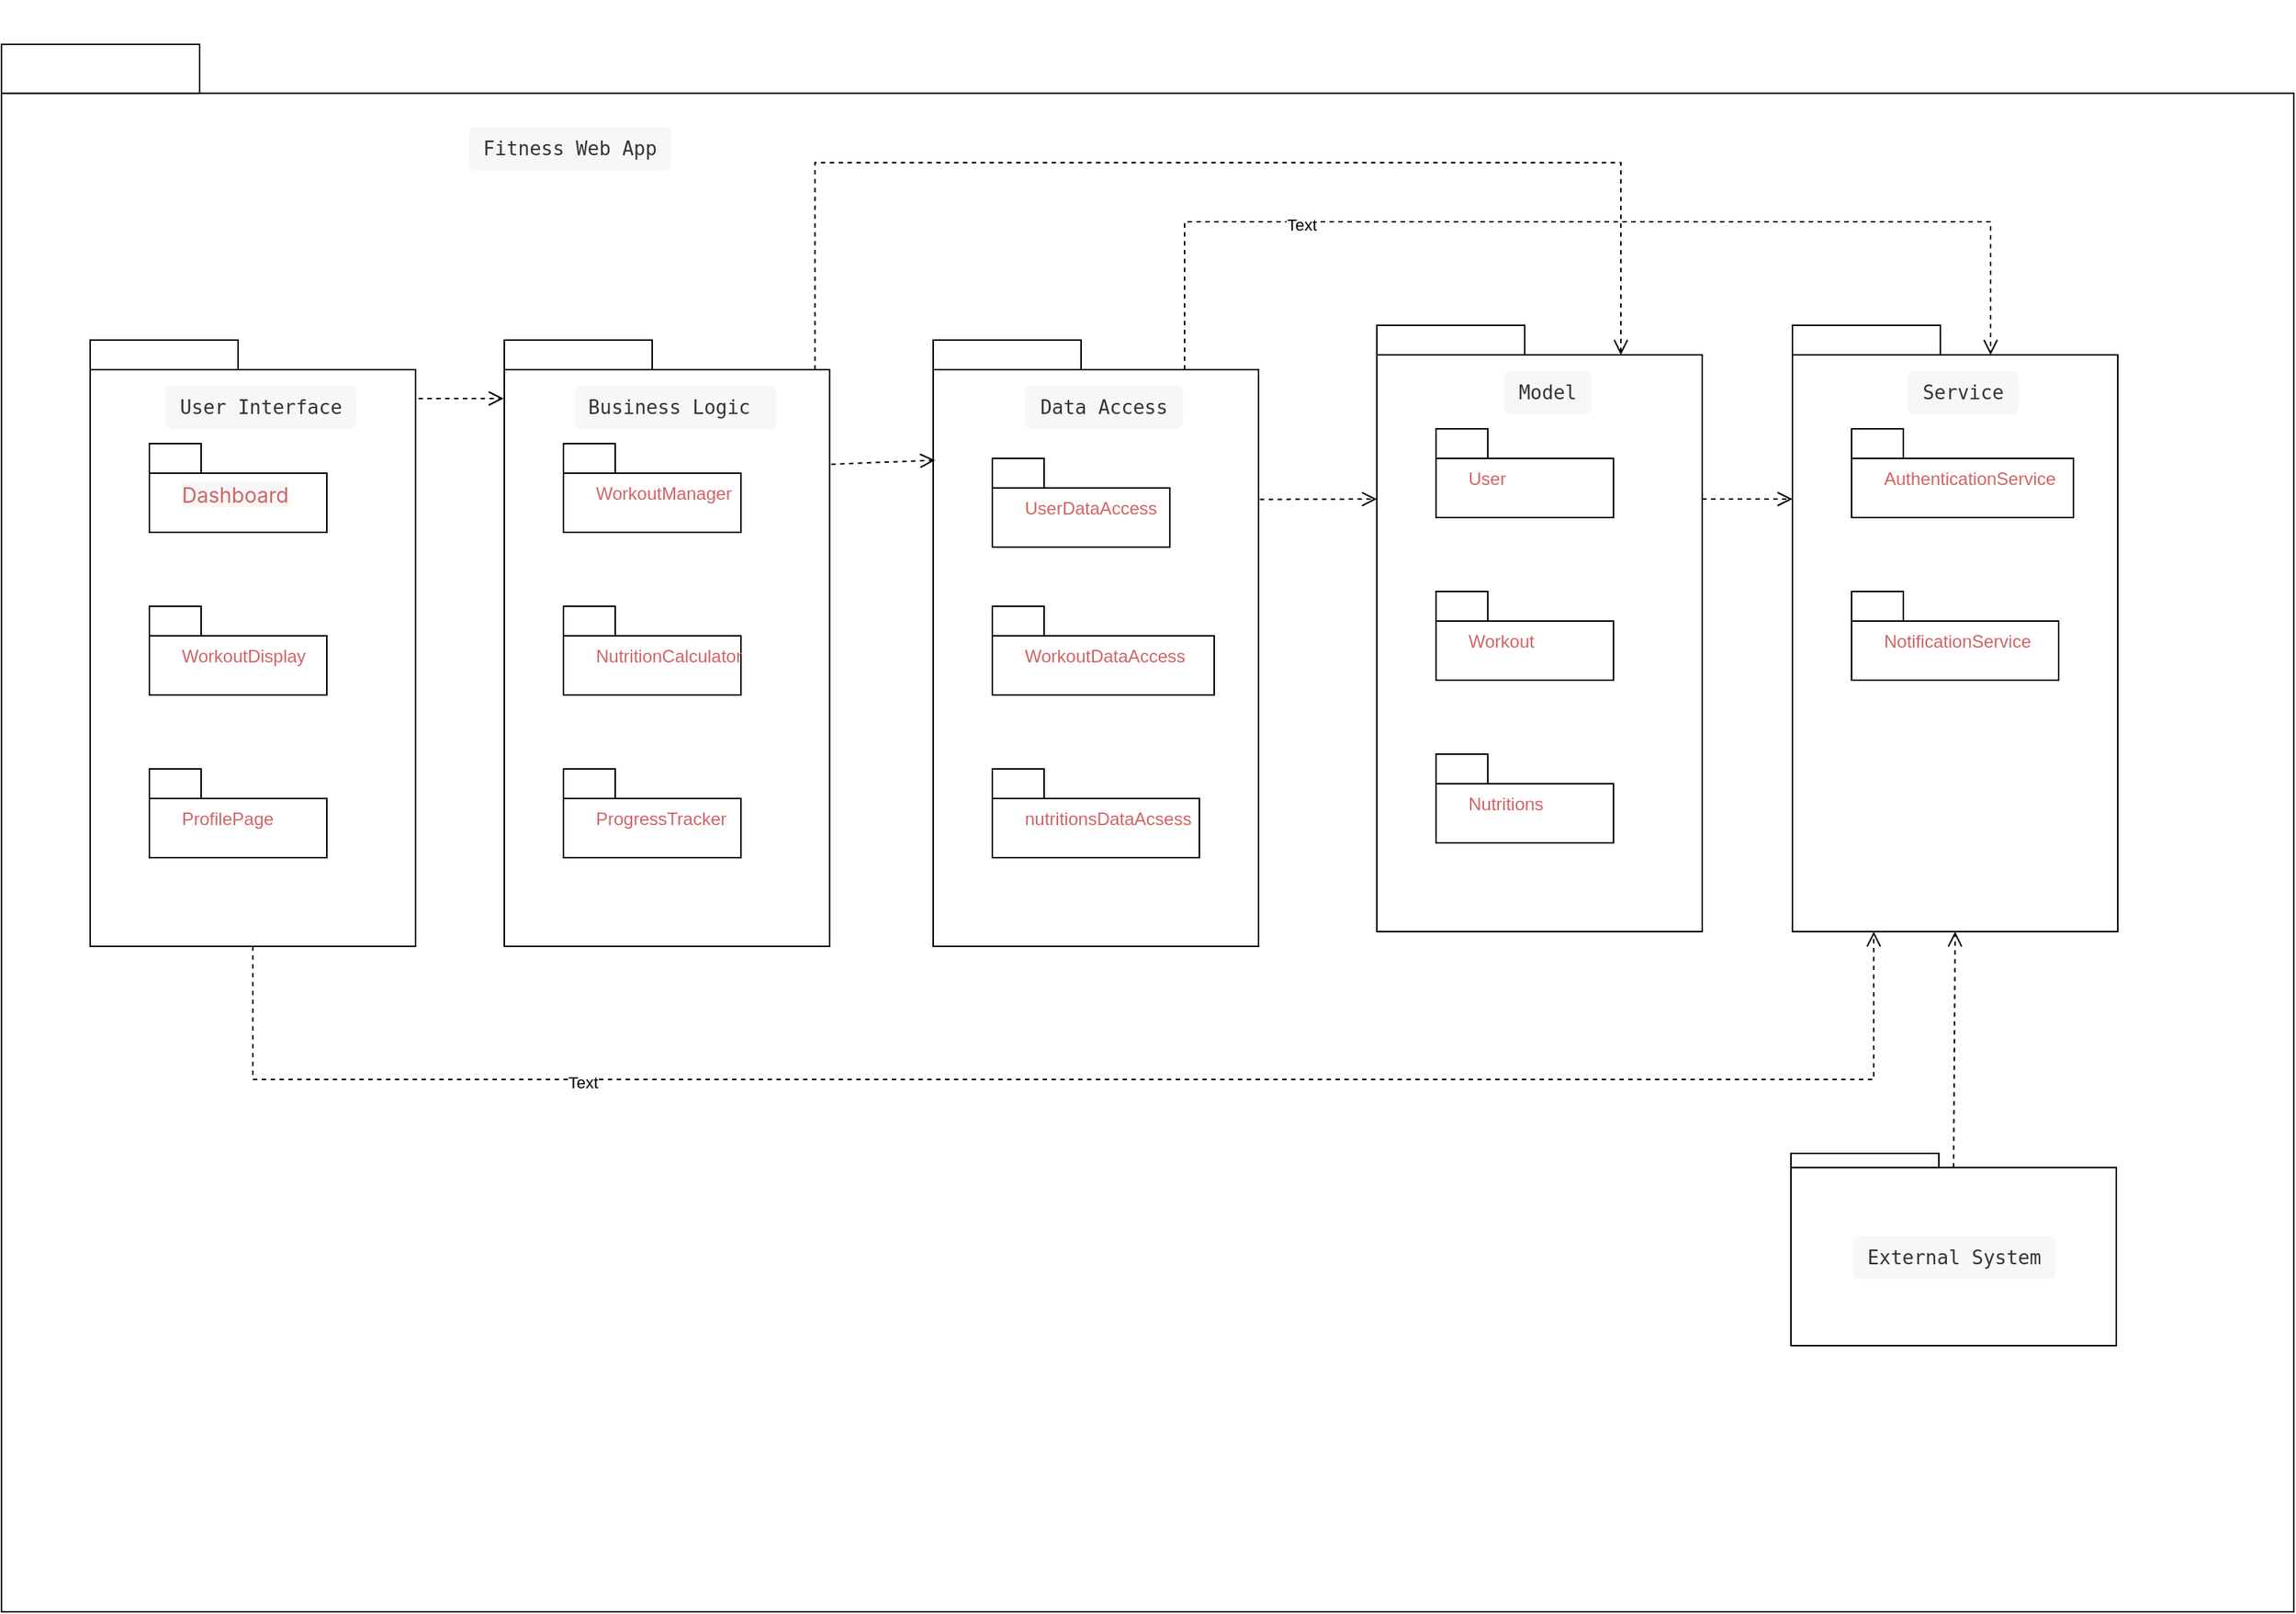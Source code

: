 <mxfile version="22.1.17" type="github">
  <diagram name="Page-1" id="x_uMSooGgsukZ-Ix-U7x">
    <mxGraphModel dx="2345" dy="949" grid="1" gridSize="10" guides="1" tooltips="1" connect="1" arrows="1" fold="1" page="1" pageScale="1" pageWidth="827" pageHeight="1169" math="0" shadow="0">
      <root>
        <mxCell id="0" />
        <mxCell id="1" parent="0" />
        <mxCell id="Omg0Aai6-efXcpIrVsby-10" value="" style="group" parent="1" vertex="1" connectable="0">
          <mxGeometry x="30" y="60" width="1550" height="1090" as="geometry" />
        </mxCell>
        <mxCell id="Omg0Aai6-efXcpIrVsby-3" value="" style="rounded=0;whiteSpace=wrap;html=1;" parent="Omg0Aai6-efXcpIrVsby-10" vertex="1">
          <mxGeometry y="63.09" width="1550" height="1026.91" as="geometry" />
        </mxCell>
        <mxCell id="Omg0Aai6-efXcpIrVsby-6" value="" style="rounded=0;whiteSpace=wrap;html=1;" parent="Omg0Aai6-efXcpIrVsby-10" vertex="1">
          <mxGeometry y="30" width="134" height="33.09" as="geometry" />
        </mxCell>
        <mxCell id="Omg0Aai6-efXcpIrVsby-4" value="&lt;pre style=&quot;box-sizing: border-box; border: 0px; font-variant-numeric: inherit; font-variant-east-asian: inherit; font-variant-alternates: inherit; font-variant-position: inherit; font-stretch: inherit; font-size: 13px; line-height: 19.5px; font-optical-sizing: inherit; font-kerning: inherit; font-feature-settings: inherit; font-variation-settings: inherit; vertical-align: baseline; cursor: text; counter-reset: list-0 0; text-align: left; color: rgb(52, 52, 52) !important; margin-top: 5px !important; margin-bottom: 5px !important; padding: 5px 10px !important; overflow: hidden !important; background: rgb(247, 247, 247) !important; border-radius: 4px !important;&quot;&gt;Fitness Web App&lt;/pre&gt;" style="text;html=1;align=center;verticalAlign=middle;resizable=0;points=[];autosize=1;strokeColor=none;fillColor=none;" parent="Omg0Aai6-efXcpIrVsby-10" vertex="1">
          <mxGeometry x="309" y="75.455" width="150" height="50" as="geometry" />
        </mxCell>
        <mxCell id="Omg0Aai6-efXcpIrVsby-17" value="" style="group" parent="Omg0Aai6-efXcpIrVsby-10" vertex="1" connectable="0">
          <mxGeometry x="60" y="230" width="270" height="460" as="geometry" />
        </mxCell>
        <mxCell id="Omg0Aai6-efXcpIrVsby-14" value="" style="rounded=0;whiteSpace=wrap;html=1;" parent="Omg0Aai6-efXcpIrVsby-17" vertex="1">
          <mxGeometry y="20" width="220" height="390" as="geometry" />
        </mxCell>
        <mxCell id="Omg0Aai6-efXcpIrVsby-16" value="" style="rounded=0;whiteSpace=wrap;html=1;" parent="Omg0Aai6-efXcpIrVsby-17" vertex="1">
          <mxGeometry width="100" height="20" as="geometry" />
        </mxCell>
        <mxCell id="Omg0Aai6-efXcpIrVsby-15" value="&lt;pre style=&quot;box-sizing: border-box; border: 0px; font-variant-numeric: inherit; font-variant-east-asian: inherit; font-variant-alternates: inherit; font-variant-position: inherit; font-stretch: inherit; line-height: 19.5px; font-optical-sizing: inherit; font-kerning: inherit; font-feature-settings: inherit; font-variation-settings: inherit; vertical-align: baseline; cursor: text; counter-reset: list-0 0; text-align: left; color: rgb(52, 52, 52) !important; margin-top: 5px !important; margin-bottom: 5px !important; padding: 5px 10px !important; overflow: hidden !important; background: rgb(247, 247, 247) !important; border-radius: 4px !important; font-size: 13px;&quot;&gt;User Interface&lt;br&gt;&lt;/pre&gt;" style="text;html=1;align=center;verticalAlign=middle;resizable=0;points=[];autosize=1;strokeColor=none;fillColor=none;fontSize=13;" parent="Omg0Aai6-efXcpIrVsby-17" vertex="1">
          <mxGeometry x="45" y="20" width="140" height="50" as="geometry" />
        </mxCell>
        <mxCell id="Omg0Aai6-efXcpIrVsby-21" value="" style="group" parent="Omg0Aai6-efXcpIrVsby-17" vertex="1" connectable="0">
          <mxGeometry x="40" y="70" width="120" height="60" as="geometry" />
        </mxCell>
        <mxCell id="Omg0Aai6-efXcpIrVsby-18" value="" style="rounded=0;whiteSpace=wrap;html=1;" parent="Omg0Aai6-efXcpIrVsby-21" vertex="1">
          <mxGeometry y="20" width="120" height="40" as="geometry" />
        </mxCell>
        <mxCell id="Omg0Aai6-efXcpIrVsby-19" value="&lt;span style=&quot;color: rgb(209, 100, 100); font-family: -apple-system, BlinkMacSystemFont, &amp;quot;Segoe UI&amp;quot;, roboto, &amp;quot;Helvetica Neue&amp;quot;, helvetica, arial, sans-serif; font-size: 14px; font-style: normal; font-variant-ligatures: normal; font-variant-caps: normal; font-weight: 400; letter-spacing: normal; orphans: 2; text-align: left; text-indent: 0px; text-transform: none; widows: 2; word-spacing: 0px; -webkit-text-stroke-width: 0px; background-color: rgb(247, 247, 247); text-decoration-thickness: initial; text-decoration-style: initial; text-decoration-color: initial; float: none; display: inline !important;&quot;&gt;Dashboard&lt;/span&gt;" style="text;whiteSpace=wrap;html=1;" parent="Omg0Aai6-efXcpIrVsby-21" vertex="1">
          <mxGeometry x="20" y="20" width="100" height="40" as="geometry" />
        </mxCell>
        <mxCell id="Omg0Aai6-efXcpIrVsby-20" value="" style="rounded=0;whiteSpace=wrap;html=1;" parent="Omg0Aai6-efXcpIrVsby-21" vertex="1">
          <mxGeometry width="35" height="20" as="geometry" />
        </mxCell>
        <mxCell id="Omg0Aai6-efXcpIrVsby-26" value="" style="group" parent="Omg0Aai6-efXcpIrVsby-17" vertex="1" connectable="0">
          <mxGeometry x="40" y="290" width="120" height="60" as="geometry" />
        </mxCell>
        <mxCell id="Omg0Aai6-efXcpIrVsby-27" value="" style="rounded=0;whiteSpace=wrap;html=1;" parent="Omg0Aai6-efXcpIrVsby-26" vertex="1">
          <mxGeometry y="20" width="120" height="40" as="geometry" />
        </mxCell>
        <mxCell id="Omg0Aai6-efXcpIrVsby-28" value="&lt;font color=&quot;#d16464&quot;&gt;ProfilePage&lt;/font&gt;" style="text;whiteSpace=wrap;html=1;" parent="Omg0Aai6-efXcpIrVsby-26" vertex="1">
          <mxGeometry x="20" y="20" width="100" height="40" as="geometry" />
        </mxCell>
        <mxCell id="Omg0Aai6-efXcpIrVsby-29" value="" style="rounded=0;whiteSpace=wrap;html=1;" parent="Omg0Aai6-efXcpIrVsby-26" vertex="1">
          <mxGeometry width="35" height="20" as="geometry" />
        </mxCell>
        <mxCell id="Omg0Aai6-efXcpIrVsby-22" value="" style="group" parent="Omg0Aai6-efXcpIrVsby-17" vertex="1" connectable="0">
          <mxGeometry x="40" y="180" width="120" height="60" as="geometry" />
        </mxCell>
        <mxCell id="Omg0Aai6-efXcpIrVsby-23" value="" style="rounded=0;whiteSpace=wrap;html=1;" parent="Omg0Aai6-efXcpIrVsby-22" vertex="1">
          <mxGeometry y="20" width="120" height="40" as="geometry" />
        </mxCell>
        <mxCell id="Omg0Aai6-efXcpIrVsby-24" value="&lt;font color=&quot;#d16464&quot;&gt;WorkoutDisplay&lt;/font&gt;" style="text;whiteSpace=wrap;html=1;" parent="Omg0Aai6-efXcpIrVsby-22" vertex="1">
          <mxGeometry x="20" y="20" width="100" height="40" as="geometry" />
        </mxCell>
        <mxCell id="Omg0Aai6-efXcpIrVsby-25" value="" style="rounded=0;whiteSpace=wrap;html=1;" parent="Omg0Aai6-efXcpIrVsby-22" vertex="1">
          <mxGeometry width="35" height="20" as="geometry" />
        </mxCell>
        <mxCell id="Omg0Aai6-efXcpIrVsby-34" value="" style="group" parent="Omg0Aai6-efXcpIrVsby-10" vertex="1" connectable="0">
          <mxGeometry x="340" y="230" width="270" height="460" as="geometry" />
        </mxCell>
        <mxCell id="Omg0Aai6-efXcpIrVsby-35" value="" style="rounded=0;whiteSpace=wrap;html=1;" parent="Omg0Aai6-efXcpIrVsby-34" vertex="1">
          <mxGeometry y="20" width="220" height="390" as="geometry" />
        </mxCell>
        <mxCell id="Omg0Aai6-efXcpIrVsby-36" value="" style="rounded=0;whiteSpace=wrap;html=1;" parent="Omg0Aai6-efXcpIrVsby-34" vertex="1">
          <mxGeometry width="100" height="20" as="geometry" />
        </mxCell>
        <mxCell id="Omg0Aai6-efXcpIrVsby-37" value="&lt;pre style=&quot;box-sizing: border-box; border: 0px; font-variant-numeric: inherit; font-variant-east-asian: inherit; font-variant-alternates: inherit; font-variant-position: inherit; font-stretch: inherit; line-height: 19.5px; font-optical-sizing: inherit; font-kerning: inherit; font-feature-settings: inherit; font-variation-settings: inherit; vertical-align: baseline; cursor: text; counter-reset: list-0 0; text-align: left; color: rgb(52, 52, 52) !important; margin-top: 5px !important; margin-bottom: 5px !important; padding: 5px 10px !important; overflow: hidden !important; background: rgb(247, 247, 247) !important; border-radius: 4px !important; font-size: 13px;&quot;&gt;Business Logic &lt;br&gt;&lt;/pre&gt;" style="text;html=1;align=center;verticalAlign=middle;resizable=0;points=[];autosize=1;strokeColor=none;fillColor=none;fontSize=13;" parent="Omg0Aai6-efXcpIrVsby-34" vertex="1">
          <mxGeometry x="40" y="20" width="150" height="50" as="geometry" />
        </mxCell>
        <mxCell id="Omg0Aai6-efXcpIrVsby-38" value="" style="group" parent="Omg0Aai6-efXcpIrVsby-34" vertex="1" connectable="0">
          <mxGeometry x="40" y="70" width="120" height="60" as="geometry" />
        </mxCell>
        <mxCell id="Omg0Aai6-efXcpIrVsby-39" value="" style="rounded=0;whiteSpace=wrap;html=1;" parent="Omg0Aai6-efXcpIrVsby-38" vertex="1">
          <mxGeometry y="20" width="120" height="40" as="geometry" />
        </mxCell>
        <mxCell id="Omg0Aai6-efXcpIrVsby-40" value="&lt;font color=&quot;#d16464&quot;&gt;WorkoutManager&lt;/font&gt;" style="text;whiteSpace=wrap;html=1;" parent="Omg0Aai6-efXcpIrVsby-38" vertex="1">
          <mxGeometry x="20" y="20" width="100" height="40" as="geometry" />
        </mxCell>
        <mxCell id="Omg0Aai6-efXcpIrVsby-41" value="" style="rounded=0;whiteSpace=wrap;html=1;" parent="Omg0Aai6-efXcpIrVsby-38" vertex="1">
          <mxGeometry width="35" height="20" as="geometry" />
        </mxCell>
        <mxCell id="Omg0Aai6-efXcpIrVsby-42" value="" style="group" parent="Omg0Aai6-efXcpIrVsby-34" vertex="1" connectable="0">
          <mxGeometry x="40" y="290" width="120" height="60" as="geometry" />
        </mxCell>
        <mxCell id="Omg0Aai6-efXcpIrVsby-43" value="" style="rounded=0;whiteSpace=wrap;html=1;" parent="Omg0Aai6-efXcpIrVsby-42" vertex="1">
          <mxGeometry y="20" width="120" height="40" as="geometry" />
        </mxCell>
        <mxCell id="Omg0Aai6-efXcpIrVsby-44" value="&lt;font color=&quot;#d16464&quot;&gt;ProgressTracker&lt;/font&gt;" style="text;whiteSpace=wrap;html=1;" parent="Omg0Aai6-efXcpIrVsby-42" vertex="1">
          <mxGeometry x="20" y="20" width="100" height="40" as="geometry" />
        </mxCell>
        <mxCell id="Omg0Aai6-efXcpIrVsby-45" value="" style="rounded=0;whiteSpace=wrap;html=1;" parent="Omg0Aai6-efXcpIrVsby-42" vertex="1">
          <mxGeometry width="35" height="20" as="geometry" />
        </mxCell>
        <mxCell id="Omg0Aai6-efXcpIrVsby-46" value="" style="group" parent="Omg0Aai6-efXcpIrVsby-34" vertex="1" connectable="0">
          <mxGeometry x="40" y="180" width="120" height="60" as="geometry" />
        </mxCell>
        <mxCell id="Omg0Aai6-efXcpIrVsby-47" value="" style="rounded=0;whiteSpace=wrap;html=1;" parent="Omg0Aai6-efXcpIrVsby-46" vertex="1">
          <mxGeometry y="20" width="120" height="40" as="geometry" />
        </mxCell>
        <mxCell id="Omg0Aai6-efXcpIrVsby-48" value="&lt;font color=&quot;#d16464&quot;&gt;NutritionCalculator&lt;/font&gt;" style="text;whiteSpace=wrap;html=1;" parent="Omg0Aai6-efXcpIrVsby-46" vertex="1">
          <mxGeometry x="20" y="20" width="100" height="40" as="geometry" />
        </mxCell>
        <mxCell id="Omg0Aai6-efXcpIrVsby-49" value="" style="rounded=0;whiteSpace=wrap;html=1;" parent="Omg0Aai6-efXcpIrVsby-46" vertex="1">
          <mxGeometry width="35" height="20" as="geometry" />
        </mxCell>
        <mxCell id="Omg0Aai6-efXcpIrVsby-84" value="" style="group" parent="Omg0Aai6-efXcpIrVsby-10" vertex="1" connectable="0">
          <mxGeometry x="930" y="220" width="270" height="460" as="geometry" />
        </mxCell>
        <mxCell id="Omg0Aai6-efXcpIrVsby-85" value="" style="rounded=0;whiteSpace=wrap;html=1;" parent="Omg0Aai6-efXcpIrVsby-84" vertex="1">
          <mxGeometry y="20" width="220" height="390" as="geometry" />
        </mxCell>
        <mxCell id="Omg0Aai6-efXcpIrVsby-86" value="" style="rounded=0;whiteSpace=wrap;html=1;" parent="Omg0Aai6-efXcpIrVsby-84" vertex="1">
          <mxGeometry width="100" height="20" as="geometry" />
        </mxCell>
        <mxCell id="Omg0Aai6-efXcpIrVsby-87" value="&lt;pre style=&quot;box-sizing: border-box; border: 0px; font-variant-numeric: inherit; font-variant-east-asian: inherit; font-variant-alternates: inherit; font-variant-position: inherit; font-stretch: inherit; line-height: 19.5px; font-optical-sizing: inherit; font-kerning: inherit; font-feature-settings: inherit; font-variation-settings: inherit; vertical-align: baseline; cursor: text; counter-reset: list-0 0; text-align: left; color: rgb(52, 52, 52) !important; margin-top: 5px !important; margin-bottom: 5px !important; padding: 5px 10px !important; overflow: hidden !important; background: rgb(247, 247, 247) !important; border-radius: 4px !important; font-size: 13px;&quot;&gt;Model&lt;br&gt;&lt;/pre&gt;" style="text;html=1;align=center;verticalAlign=middle;resizable=0;points=[];autosize=1;strokeColor=none;fillColor=none;fontSize=13;" parent="Omg0Aai6-efXcpIrVsby-84" vertex="1">
          <mxGeometry x="75" y="20" width="80" height="50" as="geometry" />
        </mxCell>
        <mxCell id="Omg0Aai6-efXcpIrVsby-88" value="" style="group" parent="Omg0Aai6-efXcpIrVsby-84" vertex="1" connectable="0">
          <mxGeometry x="40" y="70" width="120" height="60" as="geometry" />
        </mxCell>
        <mxCell id="Omg0Aai6-efXcpIrVsby-89" value="" style="rounded=0;whiteSpace=wrap;html=1;" parent="Omg0Aai6-efXcpIrVsby-88" vertex="1">
          <mxGeometry y="20" width="120" height="40" as="geometry" />
        </mxCell>
        <mxCell id="Omg0Aai6-efXcpIrVsby-90" value="&lt;font color=&quot;#d16464&quot;&gt;User&lt;/font&gt;" style="text;whiteSpace=wrap;html=1;" parent="Omg0Aai6-efXcpIrVsby-88" vertex="1">
          <mxGeometry x="20" y="20" width="100" height="40" as="geometry" />
        </mxCell>
        <mxCell id="Omg0Aai6-efXcpIrVsby-91" value="" style="rounded=0;whiteSpace=wrap;html=1;" parent="Omg0Aai6-efXcpIrVsby-88" vertex="1">
          <mxGeometry width="35" height="20" as="geometry" />
        </mxCell>
        <mxCell id="Omg0Aai6-efXcpIrVsby-92" value="" style="group" parent="Omg0Aai6-efXcpIrVsby-84" vertex="1" connectable="0">
          <mxGeometry x="40" y="290" width="120" height="60" as="geometry" />
        </mxCell>
        <mxCell id="Omg0Aai6-efXcpIrVsby-93" value="" style="rounded=0;whiteSpace=wrap;html=1;" parent="Omg0Aai6-efXcpIrVsby-92" vertex="1">
          <mxGeometry y="20" width="120" height="40" as="geometry" />
        </mxCell>
        <mxCell id="Omg0Aai6-efXcpIrVsby-94" value="&lt;font color=&quot;#d16464&quot;&gt;Nutritions&lt;/font&gt;" style="text;whiteSpace=wrap;html=1;" parent="Omg0Aai6-efXcpIrVsby-92" vertex="1">
          <mxGeometry x="20" y="20" width="100" height="40" as="geometry" />
        </mxCell>
        <mxCell id="Omg0Aai6-efXcpIrVsby-95" value="" style="rounded=0;whiteSpace=wrap;html=1;" parent="Omg0Aai6-efXcpIrVsby-92" vertex="1">
          <mxGeometry width="35" height="20" as="geometry" />
        </mxCell>
        <mxCell id="Omg0Aai6-efXcpIrVsby-96" value="" style="group" parent="Omg0Aai6-efXcpIrVsby-84" vertex="1" connectable="0">
          <mxGeometry x="40" y="180" width="120" height="60" as="geometry" />
        </mxCell>
        <mxCell id="Omg0Aai6-efXcpIrVsby-97" value="" style="rounded=0;whiteSpace=wrap;html=1;" parent="Omg0Aai6-efXcpIrVsby-96" vertex="1">
          <mxGeometry y="20" width="120" height="40" as="geometry" />
        </mxCell>
        <mxCell id="Omg0Aai6-efXcpIrVsby-98" value="&lt;font color=&quot;#d16464&quot;&gt;Workout&lt;/font&gt;" style="text;whiteSpace=wrap;html=1;" parent="Omg0Aai6-efXcpIrVsby-96" vertex="1">
          <mxGeometry x="20" y="20" width="100" height="40" as="geometry" />
        </mxCell>
        <mxCell id="Omg0Aai6-efXcpIrVsby-99" value="" style="rounded=0;whiteSpace=wrap;html=1;" parent="Omg0Aai6-efXcpIrVsby-96" vertex="1">
          <mxGeometry width="35" height="20" as="geometry" />
        </mxCell>
        <mxCell id="Omg0Aai6-efXcpIrVsby-68" value="" style="group" parent="Omg0Aai6-efXcpIrVsby-10" vertex="1" connectable="0">
          <mxGeometry x="630" y="230" width="270" height="460" as="geometry" />
        </mxCell>
        <mxCell id="Omg0Aai6-efXcpIrVsby-69" value="" style="rounded=0;whiteSpace=wrap;html=1;" parent="Omg0Aai6-efXcpIrVsby-68" vertex="1">
          <mxGeometry y="20" width="220" height="390" as="geometry" />
        </mxCell>
        <mxCell id="Omg0Aai6-efXcpIrVsby-70" value="" style="rounded=0;whiteSpace=wrap;html=1;" parent="Omg0Aai6-efXcpIrVsby-68" vertex="1">
          <mxGeometry width="100" height="20" as="geometry" />
        </mxCell>
        <mxCell id="Omg0Aai6-efXcpIrVsby-71" value="&lt;pre style=&quot;box-sizing: border-box; border: 0px; font-variant-numeric: inherit; font-variant-east-asian: inherit; font-variant-alternates: inherit; font-variant-position: inherit; font-stretch: inherit; line-height: 19.5px; font-optical-sizing: inherit; font-kerning: inherit; font-feature-settings: inherit; font-variation-settings: inherit; vertical-align: baseline; cursor: text; counter-reset: list-0 0; text-align: left; color: rgb(52, 52, 52) !important; margin-top: 5px !important; margin-bottom: 5px !important; padding: 5px 10px !important; overflow: hidden !important; background: rgb(247, 247, 247) !important; border-radius: 4px !important; font-size: 13px;&quot;&gt;Data Access&lt;br&gt;&lt;/pre&gt;" style="text;html=1;align=center;verticalAlign=middle;resizable=0;points=[];autosize=1;strokeColor=none;fillColor=none;fontSize=13;" parent="Omg0Aai6-efXcpIrVsby-68" vertex="1">
          <mxGeometry x="55" y="20" width="120" height="50" as="geometry" />
        </mxCell>
        <mxCell id="Omg0Aai6-efXcpIrVsby-72" value="" style="group" parent="Omg0Aai6-efXcpIrVsby-68" vertex="1" connectable="0">
          <mxGeometry x="40" y="80" width="120" height="60" as="geometry" />
        </mxCell>
        <mxCell id="Omg0Aai6-efXcpIrVsby-73" value="" style="rounded=0;whiteSpace=wrap;html=1;" parent="Omg0Aai6-efXcpIrVsby-72" vertex="1">
          <mxGeometry y="20" width="120" height="40" as="geometry" />
        </mxCell>
        <mxCell id="Omg0Aai6-efXcpIrVsby-74" value="&lt;font color=&quot;#d16464&quot;&gt;UserDataAccess&lt;/font&gt;" style="text;whiteSpace=wrap;html=1;" parent="Omg0Aai6-efXcpIrVsby-72" vertex="1">
          <mxGeometry x="20" y="20" width="100" height="40" as="geometry" />
        </mxCell>
        <mxCell id="Omg0Aai6-efXcpIrVsby-75" value="" style="rounded=0;whiteSpace=wrap;html=1;" parent="Omg0Aai6-efXcpIrVsby-72" vertex="1">
          <mxGeometry width="35" height="20" as="geometry" />
        </mxCell>
        <mxCell id="Omg0Aai6-efXcpIrVsby-76" value="" style="group" parent="Omg0Aai6-efXcpIrVsby-68" vertex="1" connectable="0">
          <mxGeometry x="40" y="290" width="140" height="60" as="geometry" />
        </mxCell>
        <mxCell id="Omg0Aai6-efXcpIrVsby-77" value="" style="rounded=0;whiteSpace=wrap;html=1;" parent="Omg0Aai6-efXcpIrVsby-76" vertex="1">
          <mxGeometry y="20" width="140" height="40" as="geometry" />
        </mxCell>
        <mxCell id="Omg0Aai6-efXcpIrVsby-78" value="&lt;font color=&quot;#d16464&quot;&gt;nutritionsDataAcsess&lt;/font&gt;" style="text;whiteSpace=wrap;html=1;" parent="Omg0Aai6-efXcpIrVsby-76" vertex="1">
          <mxGeometry x="20" y="20" width="100" height="40" as="geometry" />
        </mxCell>
        <mxCell id="Omg0Aai6-efXcpIrVsby-79" value="" style="rounded=0;whiteSpace=wrap;html=1;" parent="Omg0Aai6-efXcpIrVsby-76" vertex="1">
          <mxGeometry width="35" height="20" as="geometry" />
        </mxCell>
        <mxCell id="Omg0Aai6-efXcpIrVsby-80" value="" style="group" parent="Omg0Aai6-efXcpIrVsby-68" vertex="1" connectable="0">
          <mxGeometry x="40" y="180" width="150" height="60" as="geometry" />
        </mxCell>
        <mxCell id="Omg0Aai6-efXcpIrVsby-81" value="" style="rounded=0;whiteSpace=wrap;html=1;" parent="Omg0Aai6-efXcpIrVsby-80" vertex="1">
          <mxGeometry y="20" width="150" height="40" as="geometry" />
        </mxCell>
        <mxCell id="Omg0Aai6-efXcpIrVsby-82" value="&lt;font color=&quot;#d16464&quot;&gt;WorkoutDataAccess&lt;/font&gt;" style="text;whiteSpace=wrap;html=1;" parent="Omg0Aai6-efXcpIrVsby-80" vertex="1">
          <mxGeometry x="20" y="20" width="100" height="40" as="geometry" />
        </mxCell>
        <mxCell id="Omg0Aai6-efXcpIrVsby-83" value="" style="rounded=0;whiteSpace=wrap;html=1;" parent="Omg0Aai6-efXcpIrVsby-80" vertex="1">
          <mxGeometry width="35" height="20" as="geometry" />
        </mxCell>
        <mxCell id="Omg0Aai6-efXcpIrVsby-100" value="" style="group" parent="Omg0Aai6-efXcpIrVsby-10" vertex="1" connectable="0">
          <mxGeometry x="1211" y="220" width="270" height="460" as="geometry" />
        </mxCell>
        <mxCell id="Omg0Aai6-efXcpIrVsby-101" value="" style="rounded=0;whiteSpace=wrap;html=1;" parent="Omg0Aai6-efXcpIrVsby-100" vertex="1">
          <mxGeometry y="20" width="220" height="390" as="geometry" />
        </mxCell>
        <mxCell id="Omg0Aai6-efXcpIrVsby-102" value="" style="rounded=0;whiteSpace=wrap;html=1;" parent="Omg0Aai6-efXcpIrVsby-100" vertex="1">
          <mxGeometry width="100" height="20" as="geometry" />
        </mxCell>
        <mxCell id="Omg0Aai6-efXcpIrVsby-103" value="&lt;pre style=&quot;box-sizing: border-box; border: 0px; font-variant-numeric: inherit; font-variant-east-asian: inherit; font-variant-alternates: inherit; font-variant-position: inherit; font-stretch: inherit; line-height: 19.5px; font-optical-sizing: inherit; font-kerning: inherit; font-feature-settings: inherit; font-variation-settings: inherit; vertical-align: baseline; cursor: text; counter-reset: list-0 0; text-align: left; color: rgb(52, 52, 52) !important; margin-top: 5px !important; margin-bottom: 5px !important; padding: 5px 10px !important; overflow: hidden !important; background: rgb(247, 247, 247) !important; border-radius: 4px !important; font-size: 13px;&quot;&gt;Service&lt;br&gt;&lt;/pre&gt;" style="text;html=1;align=center;verticalAlign=middle;resizable=0;points=[];autosize=1;strokeColor=none;fillColor=none;fontSize=13;" parent="Omg0Aai6-efXcpIrVsby-100" vertex="1">
          <mxGeometry x="70" y="20" width="90" height="50" as="geometry" />
        </mxCell>
        <mxCell id="Omg0Aai6-efXcpIrVsby-104" value="" style="group" parent="Omg0Aai6-efXcpIrVsby-100" vertex="1" connectable="0">
          <mxGeometry x="40" y="70" width="150" height="60" as="geometry" />
        </mxCell>
        <mxCell id="Omg0Aai6-efXcpIrVsby-105" value="" style="rounded=0;whiteSpace=wrap;html=1;" parent="Omg0Aai6-efXcpIrVsby-104" vertex="1">
          <mxGeometry y="20" width="150" height="40" as="geometry" />
        </mxCell>
        <mxCell id="Omg0Aai6-efXcpIrVsby-106" value="&lt;font color=&quot;#d16464&quot;&gt;AuthenticationService&lt;/font&gt;" style="text;whiteSpace=wrap;html=1;" parent="Omg0Aai6-efXcpIrVsby-104" vertex="1">
          <mxGeometry x="20" y="20" width="100" height="40" as="geometry" />
        </mxCell>
        <mxCell id="Omg0Aai6-efXcpIrVsby-107" value="" style="rounded=0;whiteSpace=wrap;html=1;" parent="Omg0Aai6-efXcpIrVsby-104" vertex="1">
          <mxGeometry width="35" height="20" as="geometry" />
        </mxCell>
        <mxCell id="Omg0Aai6-efXcpIrVsby-112" value="" style="group" parent="Omg0Aai6-efXcpIrVsby-100" vertex="1" connectable="0">
          <mxGeometry x="40" y="180" width="140" height="60" as="geometry" />
        </mxCell>
        <mxCell id="Omg0Aai6-efXcpIrVsby-113" value="" style="rounded=0;whiteSpace=wrap;html=1;" parent="Omg0Aai6-efXcpIrVsby-112" vertex="1">
          <mxGeometry y="20" width="140" height="40" as="geometry" />
        </mxCell>
        <mxCell id="Omg0Aai6-efXcpIrVsby-114" value="&lt;font color=&quot;#d16464&quot;&gt;NotificationService&lt;/font&gt;" style="text;whiteSpace=wrap;html=1;" parent="Omg0Aai6-efXcpIrVsby-112" vertex="1">
          <mxGeometry x="20" y="20" width="100" height="40" as="geometry" />
        </mxCell>
        <mxCell id="Omg0Aai6-efXcpIrVsby-115" value="" style="rounded=0;whiteSpace=wrap;html=1;" parent="Omg0Aai6-efXcpIrVsby-112" vertex="1">
          <mxGeometry width="35" height="20" as="geometry" />
        </mxCell>
        <mxCell id="6h02HKcu4iGIb157T7gl-9" value="" style="html=1;verticalAlign=bottom;endArrow=open;dashed=1;endSize=8;curved=0;rounded=0;exitX=1.009;exitY=0.05;exitDx=0;exitDy=0;exitPerimeter=0;entryX=-0.002;entryY=0.05;entryDx=0;entryDy=0;entryPerimeter=0;" edge="1" parent="Omg0Aai6-efXcpIrVsby-10" source="Omg0Aai6-efXcpIrVsby-14" target="Omg0Aai6-efXcpIrVsby-35">
          <mxGeometry relative="1" as="geometry">
            <mxPoint x="240" y="180" as="sourcePoint" />
            <mxPoint x="160" y="180" as="targetPoint" />
          </mxGeometry>
        </mxCell>
        <mxCell id="6h02HKcu4iGIb157T7gl-10" value="" style="html=1;verticalAlign=bottom;endArrow=open;dashed=1;endSize=8;curved=0;rounded=0;exitX=1.005;exitY=0.164;exitDx=0;exitDy=0;exitPerimeter=0;entryX=0.006;entryY=0.157;entryDx=0;entryDy=0;entryPerimeter=0;" edge="1" parent="Omg0Aai6-efXcpIrVsby-10" source="Omg0Aai6-efXcpIrVsby-35" target="Omg0Aai6-efXcpIrVsby-69">
          <mxGeometry relative="1" as="geometry">
            <mxPoint x="570" y="190" as="sourcePoint" />
            <mxPoint x="490" y="190" as="targetPoint" />
          </mxGeometry>
        </mxCell>
        <mxCell id="6h02HKcu4iGIb157T7gl-14" value="" style="html=1;verticalAlign=bottom;endArrow=open;dashed=1;endSize=8;curved=0;rounded=0;exitX=1.004;exitY=0.225;exitDx=0;exitDy=0;entryX=0;entryY=0.25;entryDx=0;entryDy=0;exitPerimeter=0;" edge="1" parent="Omg0Aai6-efXcpIrVsby-10" source="Omg0Aai6-efXcpIrVsby-69" target="Omg0Aai6-efXcpIrVsby-85">
          <mxGeometry relative="1" as="geometry">
            <mxPoint x="940" y="150" as="sourcePoint" />
            <mxPoint x="900" y="240" as="targetPoint" />
          </mxGeometry>
        </mxCell>
        <mxCell id="6h02HKcu4iGIb157T7gl-15" value="" style="html=1;verticalAlign=bottom;endArrow=open;dashed=1;endSize=8;curved=0;rounded=0;exitX=1;exitY=0.25;exitDx=0;exitDy=0;entryX=0;entryY=0.25;entryDx=0;entryDy=0;" edge="1" parent="Omg0Aai6-efXcpIrVsby-10" source="Omg0Aai6-efXcpIrVsby-85" target="Omg0Aai6-efXcpIrVsby-101">
          <mxGeometry relative="1" as="geometry">
            <mxPoint x="1170" y="140" as="sourcePoint" />
            <mxPoint x="1090" y="140" as="targetPoint" />
          </mxGeometry>
        </mxCell>
        <mxCell id="6h02HKcu4iGIb157T7gl-16" value="" style="html=1;verticalAlign=bottom;endArrow=open;dashed=1;endSize=8;rounded=0;exitX=0.955;exitY=0;exitDx=0;exitDy=0;exitPerimeter=0;entryX=0.75;entryY=0;entryDx=0;entryDy=0;edgeStyle=orthogonalEdgeStyle;" edge="1" parent="Omg0Aai6-efXcpIrVsby-10" source="Omg0Aai6-efXcpIrVsby-35" target="Omg0Aai6-efXcpIrVsby-85">
          <mxGeometry relative="1" as="geometry">
            <mxPoint x="550.1" y="240.14" as="sourcePoint" />
            <mxPoint x="550" y="170" as="targetPoint" />
            <Array as="points">
              <mxPoint x="550" y="110" />
              <mxPoint x="1095" y="110" />
            </Array>
          </mxGeometry>
        </mxCell>
        <mxCell id="6h02HKcu4iGIb157T7gl-19" value="" style="html=1;verticalAlign=bottom;endArrow=open;dashed=1;endSize=8;rounded=0;exitX=0.955;exitY=0;exitDx=0;exitDy=0;exitPerimeter=0;entryX=0.75;entryY=0;entryDx=0;entryDy=0;edgeStyle=orthogonalEdgeStyle;" edge="1" parent="Omg0Aai6-efXcpIrVsby-10">
          <mxGeometry relative="1" as="geometry">
            <mxPoint x="800" y="250" as="sourcePoint" />
            <mxPoint x="1345" y="240" as="targetPoint" />
            <Array as="points">
              <mxPoint x="800" y="150" />
              <mxPoint x="1345" y="150" />
            </Array>
          </mxGeometry>
        </mxCell>
        <mxCell id="6h02HKcu4iGIb157T7gl-40" value="Text" style="edgeLabel;html=1;align=center;verticalAlign=middle;resizable=0;points=[];" vertex="1" connectable="0" parent="6h02HKcu4iGIb157T7gl-19">
          <mxGeometry x="-0.514" y="-2" relative="1" as="geometry">
            <mxPoint as="offset" />
          </mxGeometry>
        </mxCell>
        <mxCell id="6h02HKcu4iGIb157T7gl-20" value="" style="group" vertex="1" connectable="0" parent="Omg0Aai6-efXcpIrVsby-10">
          <mxGeometry x="1210" y="780" width="270" height="220" as="geometry" />
        </mxCell>
        <mxCell id="6h02HKcu4iGIb157T7gl-21" value="" style="rounded=0;whiteSpace=wrap;html=1;" vertex="1" parent="6h02HKcu4iGIb157T7gl-20">
          <mxGeometry y="9.57" width="220" height="120.43" as="geometry" />
        </mxCell>
        <mxCell id="6h02HKcu4iGIb157T7gl-22" value="" style="rounded=0;whiteSpace=wrap;html=1;" vertex="1" parent="6h02HKcu4iGIb157T7gl-20">
          <mxGeometry width="100" height="9.565" as="geometry" />
        </mxCell>
        <mxCell id="6h02HKcu4iGIb157T7gl-23" value="&lt;pre style=&quot;box-sizing: border-box; border: 0px; font-variant-numeric: inherit; font-variant-east-asian: inherit; font-variant-alternates: inherit; font-variant-position: inherit; font-stretch: inherit; line-height: 19.5px; font-optical-sizing: inherit; font-kerning: inherit; font-feature-settings: inherit; font-variation-settings: inherit; vertical-align: baseline; cursor: text; counter-reset: list-0 0; text-align: left; color: rgb(52, 52, 52) !important; margin-top: 5px !important; margin-bottom: 5px !important; padding: 5px 10px !important; overflow: hidden !important; background: rgb(247, 247, 247) !important; border-radius: 4px !important; font-size: 13px;&quot;&gt;External System&lt;br&gt;&lt;/pre&gt;" style="text;html=1;align=center;verticalAlign=middle;resizable=0;points=[];autosize=1;strokeColor=none;fillColor=none;fontSize=13;" vertex="1" parent="6h02HKcu4iGIb157T7gl-20">
          <mxGeometry x="35" y="44.785" width="150" height="50" as="geometry" />
        </mxCell>
        <mxCell id="6h02HKcu4iGIb157T7gl-37" value="" style="html=1;verticalAlign=bottom;endArrow=open;dashed=1;endSize=8;curved=0;rounded=0;entryX=0.5;entryY=1;entryDx=0;entryDy=0;exitX=0.5;exitY=0;exitDx=0;exitDy=0;" edge="1" parent="Omg0Aai6-efXcpIrVsby-10" source="6h02HKcu4iGIb157T7gl-21" target="Omg0Aai6-efXcpIrVsby-101">
          <mxGeometry relative="1" as="geometry">
            <mxPoint x="1100" y="710" as="sourcePoint" />
            <mxPoint x="1020" y="710" as="targetPoint" />
          </mxGeometry>
        </mxCell>
        <mxCell id="6h02HKcu4iGIb157T7gl-41" value="" style="html=1;verticalAlign=bottom;endArrow=open;dashed=1;endSize=8;rounded=0;exitX=0.5;exitY=1;exitDx=0;exitDy=0;entryX=0.25;entryY=1;entryDx=0;entryDy=0;edgeStyle=orthogonalEdgeStyle;" edge="1" parent="Omg0Aai6-efXcpIrVsby-10" source="Omg0Aai6-efXcpIrVsby-14" target="Omg0Aai6-efXcpIrVsby-101">
          <mxGeometry relative="1" as="geometry">
            <mxPoint x="290" y="879.91" as="sourcePoint" />
            <mxPoint x="835" y="869.91" as="targetPoint" />
            <Array as="points">
              <mxPoint x="170" y="730" />
              <mxPoint x="1266" y="730" />
            </Array>
          </mxGeometry>
        </mxCell>
        <mxCell id="6h02HKcu4iGIb157T7gl-42" value="Text" style="edgeLabel;html=1;align=center;verticalAlign=middle;resizable=0;points=[];" vertex="1" connectable="0" parent="6h02HKcu4iGIb157T7gl-41">
          <mxGeometry x="-0.514" y="-2" relative="1" as="geometry">
            <mxPoint as="offset" />
          </mxGeometry>
        </mxCell>
      </root>
    </mxGraphModel>
  </diagram>
</mxfile>
